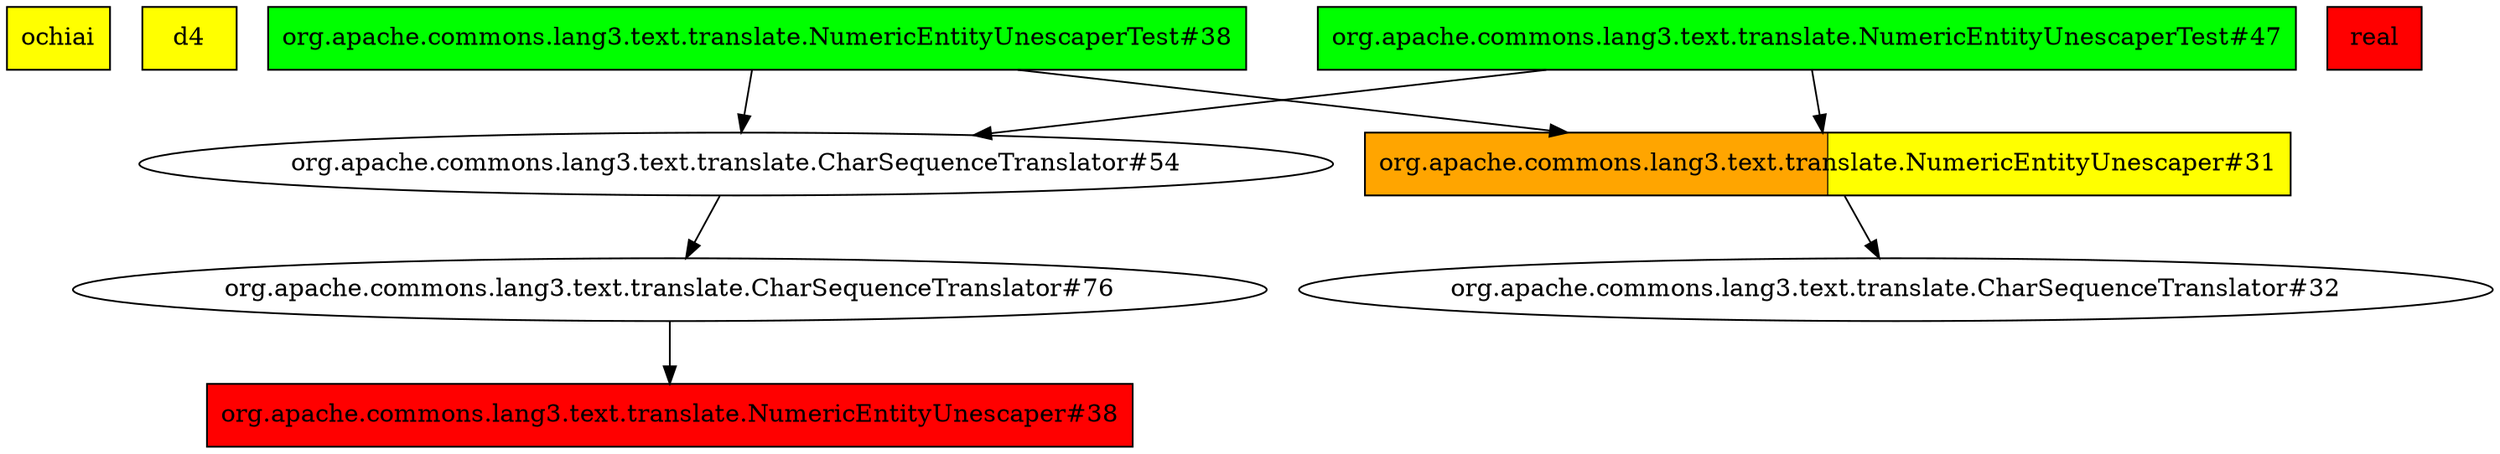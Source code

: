 digraph enhanced {
	"ochiai" [style=striped shape=box fillcolor="yellow"];
	"d4" [style=striped shape=box fillcolor="yellow"];
	"org.apache.commons.lang3.text.translate.NumericEntityUnescaper#38" [style=striped shape=box fillcolor="red"];
	"org.apache.commons.lang3.text.translate.NumericEntityUnescaperTest#38" [style=striped shape=box fillcolor="green"];
	"org.apache.commons.lang3.text.translate.NumericEntityUnescaperTest#47" [style=striped shape=box fillcolor="green"];
	"org.apache.commons.lang3.text.translate.NumericEntityUnescaper#31" [style=striped shape=box fillcolor="orange:yellow"];
	"real" [style=striped shape=box fillcolor="red"];
	"org.apache.commons.lang3.text.translate.CharSequenceTranslator#76" -> "org.apache.commons.lang3.text.translate.NumericEntityUnescaper#38";
	"org.apache.commons.lang3.text.translate.CharSequenceTranslator#54" -> "org.apache.commons.lang3.text.translate.CharSequenceTranslator#76";
	"org.apache.commons.lang3.text.translate.NumericEntityUnescaperTest#38" -> "org.apache.commons.lang3.text.translate.CharSequenceTranslator#54";
	"org.apache.commons.lang3.text.translate.NumericEntityUnescaperTest#47" -> "org.apache.commons.lang3.text.translate.CharSequenceTranslator#54";
	"org.apache.commons.lang3.text.translate.NumericEntityUnescaper#31" -> "org.apache.commons.lang3.text.translate.CharSequenceTranslator#32";
	"org.apache.commons.lang3.text.translate.NumericEntityUnescaperTest#38" -> "org.apache.commons.lang3.text.translate.NumericEntityUnescaper#31";
	"org.apache.commons.lang3.text.translate.NumericEntityUnescaperTest#47" -> "org.apache.commons.lang3.text.translate.NumericEntityUnescaper#31";
}
